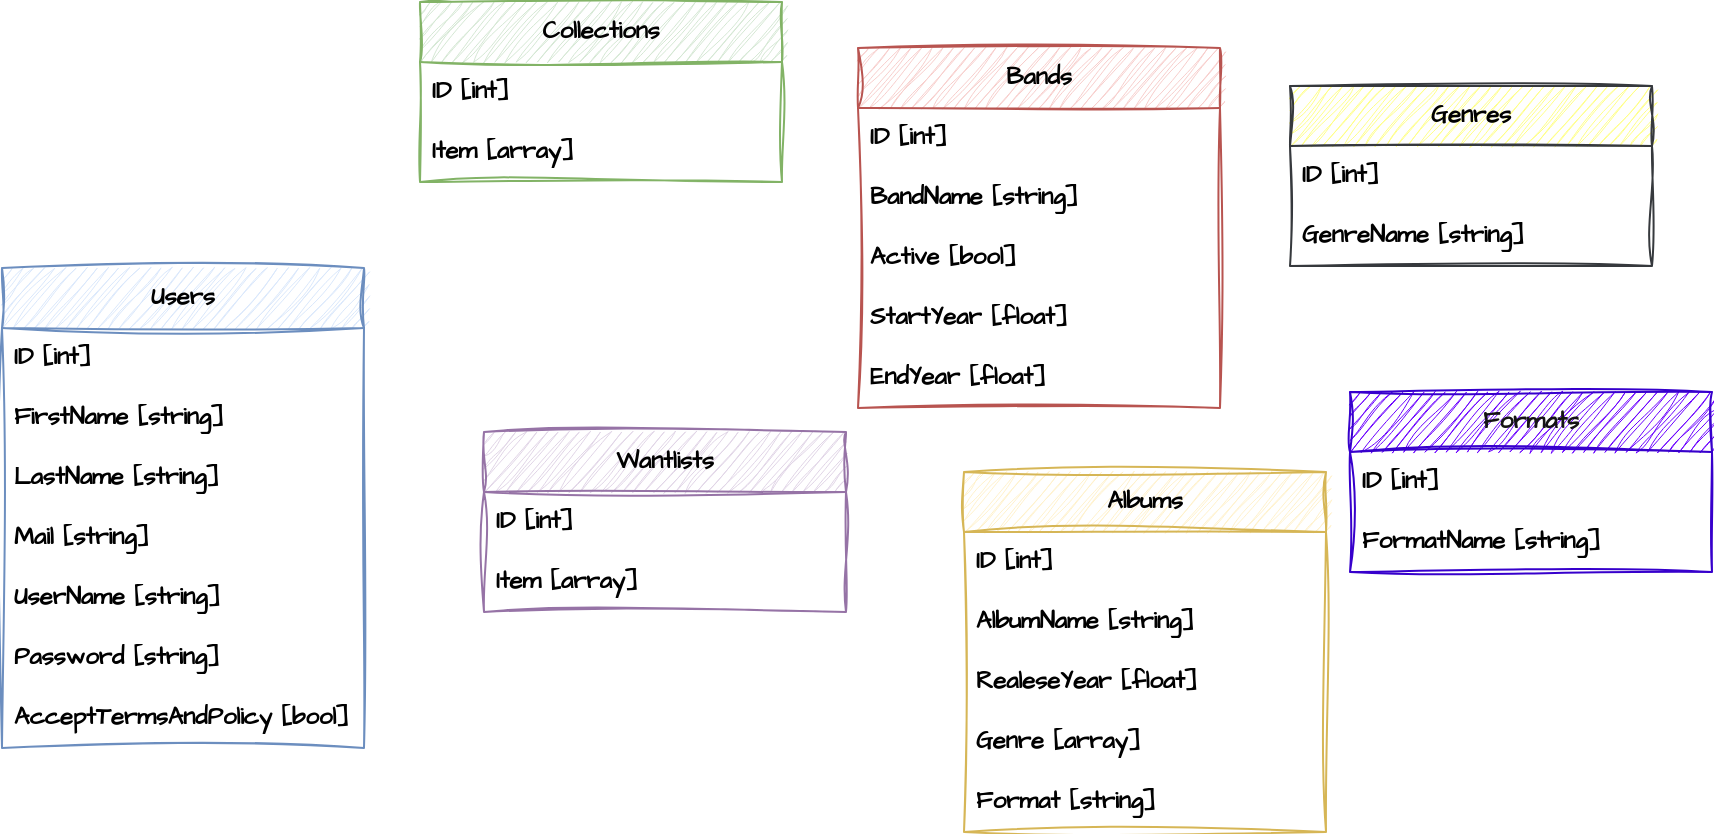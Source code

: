 <mxfile version="24.7.10">
  <diagram name="Side-1" id="hYl23U7V2RCPX1tAS0i-">
    <mxGraphModel dx="794" dy="412" grid="0" gridSize="10" guides="1" tooltips="1" connect="1" arrows="1" fold="1" page="0" pageScale="1" pageWidth="827" pageHeight="1169" math="0" shadow="0">
      <root>
        <mxCell id="0" />
        <mxCell id="1" parent="0" />
        <mxCell id="lsdyHEgO3eYV5bxi-3uH-2" value="&lt;span&gt;Users&lt;/span&gt;" style="swimlane;fontStyle=1;childLayout=stackLayout;horizontal=1;startSize=30;horizontalStack=0;resizeParent=1;resizeParentMax=0;resizeLast=0;collapsible=1;marginBottom=0;whiteSpace=wrap;html=1;sketch=1;hachureGap=4;jiggle=2;curveFitting=1;fontFamily=Architects Daughter;fontSource=https%3A%2F%2Ffonts.googleapis.com%2Fcss%3Ffamily%3DArchitects%2BDaughter;fillColor=#dae8fc;strokeColor=#6c8ebf;" vertex="1" parent="1">
          <mxGeometry x="173" y="171" width="181" height="240" as="geometry" />
        </mxCell>
        <mxCell id="lsdyHEgO3eYV5bxi-3uH-3" value="ID [int]" style="text;strokeColor=none;fillColor=none;align=left;verticalAlign=middle;spacingLeft=4;spacingRight=4;overflow=hidden;points=[[0,0.5],[1,0.5]];portConstraint=eastwest;rotatable=0;whiteSpace=wrap;html=1;fontFamily=Architects Daughter;fontSource=https%3A%2F%2Ffonts.googleapis.com%2Fcss%3Ffamily%3DArchitects%2BDaughter;fontStyle=1" vertex="1" parent="lsdyHEgO3eYV5bxi-3uH-2">
          <mxGeometry y="30" width="181" height="30" as="geometry" />
        </mxCell>
        <mxCell id="lsdyHEgO3eYV5bxi-3uH-4" value="FirstName [string]" style="text;strokeColor=none;fillColor=none;align=left;verticalAlign=middle;spacingLeft=4;spacingRight=4;overflow=hidden;points=[[0,0.5],[1,0.5]];portConstraint=eastwest;rotatable=0;whiteSpace=wrap;html=1;fontFamily=Architects Daughter;fontSource=https%3A%2F%2Ffonts.googleapis.com%2Fcss%3Ffamily%3DArchitects%2BDaughter;fontStyle=1" vertex="1" parent="lsdyHEgO3eYV5bxi-3uH-2">
          <mxGeometry y="60" width="181" height="30" as="geometry" />
        </mxCell>
        <mxCell id="lsdyHEgO3eYV5bxi-3uH-8" value="LastName [string]" style="text;strokeColor=none;fillColor=none;align=left;verticalAlign=middle;spacingLeft=4;spacingRight=4;overflow=hidden;points=[[0,0.5],[1,0.5]];portConstraint=eastwest;rotatable=0;whiteSpace=wrap;html=1;fontFamily=Architects Daughter;fontSource=https%3A%2F%2Ffonts.googleapis.com%2Fcss%3Ffamily%3DArchitects%2BDaughter;fontStyle=1" vertex="1" parent="lsdyHEgO3eYV5bxi-3uH-2">
          <mxGeometry y="90" width="181" height="30" as="geometry" />
        </mxCell>
        <mxCell id="lsdyHEgO3eYV5bxi-3uH-5" value="Mail [string]" style="text;strokeColor=none;fillColor=none;align=left;verticalAlign=middle;spacingLeft=4;spacingRight=4;overflow=hidden;points=[[0,0.5],[1,0.5]];portConstraint=eastwest;rotatable=0;whiteSpace=wrap;html=1;fontFamily=Architects Daughter;fontSource=https%3A%2F%2Ffonts.googleapis.com%2Fcss%3Ffamily%3DArchitects%2BDaughter;fontStyle=1" vertex="1" parent="lsdyHEgO3eYV5bxi-3uH-2">
          <mxGeometry y="120" width="181" height="30" as="geometry" />
        </mxCell>
        <mxCell id="lsdyHEgO3eYV5bxi-3uH-36" value="UserName [string]" style="text;strokeColor=none;fillColor=none;align=left;verticalAlign=middle;spacingLeft=4;spacingRight=4;overflow=hidden;points=[[0,0.5],[1,0.5]];portConstraint=eastwest;rotatable=0;whiteSpace=wrap;html=1;fontFamily=Architects Daughter;fontSource=https://fonts.googleapis.com/css?family=Architects+Daughter;fontStyle=1" vertex="1" parent="lsdyHEgO3eYV5bxi-3uH-2">
          <mxGeometry y="150" width="181" height="30" as="geometry" />
        </mxCell>
        <mxCell id="lsdyHEgO3eYV5bxi-3uH-7" value="Password [string]" style="text;strokeColor=none;fillColor=none;align=left;verticalAlign=middle;spacingLeft=4;spacingRight=4;overflow=hidden;points=[[0,0.5],[1,0.5]];portConstraint=eastwest;rotatable=0;whiteSpace=wrap;html=1;fontFamily=Architects Daughter;fontSource=https%3A%2F%2Ffonts.googleapis.com%2Fcss%3Ffamily%3DArchitects%2BDaughter;fontStyle=1" vertex="1" parent="lsdyHEgO3eYV5bxi-3uH-2">
          <mxGeometry y="180" width="181" height="30" as="geometry" />
        </mxCell>
        <mxCell id="lsdyHEgO3eYV5bxi-3uH-6" value="AcceptTermsAndPolicy [bool]" style="text;strokeColor=none;fillColor=none;align=left;verticalAlign=middle;spacingLeft=4;spacingRight=4;overflow=hidden;points=[[0,0.5],[1,0.5]];portConstraint=eastwest;rotatable=0;whiteSpace=wrap;html=1;fontFamily=Architects Daughter;fontSource=https%3A%2F%2Ffonts.googleapis.com%2Fcss%3Ffamily%3DArchitects%2BDaughter;fontStyle=1" vertex="1" parent="lsdyHEgO3eYV5bxi-3uH-2">
          <mxGeometry y="210" width="181" height="30" as="geometry" />
        </mxCell>
        <mxCell id="lsdyHEgO3eYV5bxi-3uH-9" value="&lt;span&gt;Collections&lt;/span&gt;" style="swimlane;fontStyle=1;childLayout=stackLayout;horizontal=1;startSize=30;horizontalStack=0;resizeParent=1;resizeParentMax=0;resizeLast=0;collapsible=1;marginBottom=0;whiteSpace=wrap;html=1;sketch=1;hachureGap=4;jiggle=2;curveFitting=1;fontFamily=Architects Daughter;fontSource=https%3A%2F%2Ffonts.googleapis.com%2Fcss%3Ffamily%3DArchitects%2BDaughter;fillColor=#d5e8d4;strokeColor=#82b366;" vertex="1" parent="1">
          <mxGeometry x="382" y="38" width="181" height="90" as="geometry" />
        </mxCell>
        <mxCell id="lsdyHEgO3eYV5bxi-3uH-10" value="ID [int]" style="text;strokeColor=none;fillColor=none;align=left;verticalAlign=middle;spacingLeft=4;spacingRight=4;overflow=hidden;points=[[0,0.5],[1,0.5]];portConstraint=eastwest;rotatable=0;whiteSpace=wrap;html=1;fontFamily=Architects Daughter;fontSource=https%3A%2F%2Ffonts.googleapis.com%2Fcss%3Ffamily%3DArchitects%2BDaughter;fontStyle=1" vertex="1" parent="lsdyHEgO3eYV5bxi-3uH-9">
          <mxGeometry y="30" width="181" height="30" as="geometry" />
        </mxCell>
        <mxCell id="lsdyHEgO3eYV5bxi-3uH-11" value="Item [array]" style="text;strokeColor=none;fillColor=none;align=left;verticalAlign=middle;spacingLeft=4;spacingRight=4;overflow=hidden;points=[[0,0.5],[1,0.5]];portConstraint=eastwest;rotatable=0;whiteSpace=wrap;html=1;fontFamily=Architects Daughter;fontSource=https%3A%2F%2Ffonts.googleapis.com%2Fcss%3Ffamily%3DArchitects%2BDaughter;fontStyle=1" vertex="1" parent="lsdyHEgO3eYV5bxi-3uH-9">
          <mxGeometry y="60" width="181" height="30" as="geometry" />
        </mxCell>
        <mxCell id="lsdyHEgO3eYV5bxi-3uH-16" value="&lt;span&gt;Bands&lt;/span&gt;" style="swimlane;fontStyle=1;childLayout=stackLayout;horizontal=1;startSize=30;horizontalStack=0;resizeParent=1;resizeParentMax=0;resizeLast=0;collapsible=1;marginBottom=0;whiteSpace=wrap;html=1;sketch=1;hachureGap=4;jiggle=2;curveFitting=1;fontFamily=Architects Daughter;fontSource=https%3A%2F%2Ffonts.googleapis.com%2Fcss%3Ffamily%3DArchitects%2BDaughter;fillColor=#f8cecc;strokeColor=#b85450;" vertex="1" parent="1">
          <mxGeometry x="601" y="61" width="181" height="180" as="geometry" />
        </mxCell>
        <mxCell id="lsdyHEgO3eYV5bxi-3uH-17" value="ID [int]" style="text;strokeColor=none;fillColor=none;align=left;verticalAlign=middle;spacingLeft=4;spacingRight=4;overflow=hidden;points=[[0,0.5],[1,0.5]];portConstraint=eastwest;rotatable=0;whiteSpace=wrap;html=1;fontFamily=Architects Daughter;fontSource=https%3A%2F%2Ffonts.googleapis.com%2Fcss%3Ffamily%3DArchitects%2BDaughter;fontStyle=1" vertex="1" parent="lsdyHEgO3eYV5bxi-3uH-16">
          <mxGeometry y="30" width="181" height="30" as="geometry" />
        </mxCell>
        <mxCell id="lsdyHEgO3eYV5bxi-3uH-18" value="BandName [string]" style="text;strokeColor=none;fillColor=none;align=left;verticalAlign=middle;spacingLeft=4;spacingRight=4;overflow=hidden;points=[[0,0.5],[1,0.5]];portConstraint=eastwest;rotatable=0;whiteSpace=wrap;html=1;fontFamily=Architects Daughter;fontSource=https%3A%2F%2Ffonts.googleapis.com%2Fcss%3Ffamily%3DArchitects%2BDaughter;fontStyle=1" vertex="1" parent="lsdyHEgO3eYV5bxi-3uH-16">
          <mxGeometry y="60" width="181" height="30" as="geometry" />
        </mxCell>
        <mxCell id="lsdyHEgO3eYV5bxi-3uH-24" value="Active [bool]" style="text;strokeColor=none;fillColor=none;align=left;verticalAlign=middle;spacingLeft=4;spacingRight=4;overflow=hidden;points=[[0,0.5],[1,0.5]];portConstraint=eastwest;rotatable=0;whiteSpace=wrap;html=1;fontFamily=Architects Daughter;fontSource=https://fonts.googleapis.com/css?family=Architects+Daughter;fontStyle=1" vertex="1" parent="lsdyHEgO3eYV5bxi-3uH-16">
          <mxGeometry y="90" width="181" height="30" as="geometry" />
        </mxCell>
        <mxCell id="lsdyHEgO3eYV5bxi-3uH-19" value="StartYear [float]" style="text;strokeColor=none;fillColor=none;align=left;verticalAlign=middle;spacingLeft=4;spacingRight=4;overflow=hidden;points=[[0,0.5],[1,0.5]];portConstraint=eastwest;rotatable=0;whiteSpace=wrap;html=1;fontFamily=Architects Daughter;fontSource=https%3A%2F%2Ffonts.googleapis.com%2Fcss%3Ffamily%3DArchitects%2BDaughter;fontStyle=1" vertex="1" parent="lsdyHEgO3eYV5bxi-3uH-16">
          <mxGeometry y="120" width="181" height="30" as="geometry" />
        </mxCell>
        <mxCell id="lsdyHEgO3eYV5bxi-3uH-20" value="EndYear [float]" style="text;strokeColor=none;fillColor=none;align=left;verticalAlign=middle;spacingLeft=4;spacingRight=4;overflow=hidden;points=[[0,0.5],[1,0.5]];portConstraint=eastwest;rotatable=0;whiteSpace=wrap;html=1;fontFamily=Architects Daughter;fontSource=https%3A%2F%2Ffonts.googleapis.com%2Fcss%3Ffamily%3DArchitects%2BDaughter;fontStyle=1" vertex="1" parent="lsdyHEgO3eYV5bxi-3uH-16">
          <mxGeometry y="150" width="181" height="30" as="geometry" />
        </mxCell>
        <mxCell id="lsdyHEgO3eYV5bxi-3uH-25" value="&lt;span&gt;Albums&lt;/span&gt;" style="swimlane;fontStyle=1;childLayout=stackLayout;horizontal=1;startSize=30;horizontalStack=0;resizeParent=1;resizeParentMax=0;resizeLast=0;collapsible=1;marginBottom=0;whiteSpace=wrap;html=1;sketch=1;hachureGap=4;jiggle=2;curveFitting=1;fontFamily=Architects Daughter;fontSource=https%3A%2F%2Ffonts.googleapis.com%2Fcss%3Ffamily%3DArchitects%2BDaughter;fillColor=#fff2cc;strokeColor=#d6b656;" vertex="1" parent="1">
          <mxGeometry x="654" y="273" width="181" height="180" as="geometry" />
        </mxCell>
        <mxCell id="lsdyHEgO3eYV5bxi-3uH-26" value="ID [int]" style="text;strokeColor=none;fillColor=none;align=left;verticalAlign=middle;spacingLeft=4;spacingRight=4;overflow=hidden;points=[[0,0.5],[1,0.5]];portConstraint=eastwest;rotatable=0;whiteSpace=wrap;html=1;fontFamily=Architects Daughter;fontSource=https%3A%2F%2Ffonts.googleapis.com%2Fcss%3Ffamily%3DArchitects%2BDaughter;fontStyle=1" vertex="1" parent="lsdyHEgO3eYV5bxi-3uH-25">
          <mxGeometry y="30" width="181" height="30" as="geometry" />
        </mxCell>
        <mxCell id="lsdyHEgO3eYV5bxi-3uH-27" value="AlbumName [string]" style="text;strokeColor=none;fillColor=none;align=left;verticalAlign=middle;spacingLeft=4;spacingRight=4;overflow=hidden;points=[[0,0.5],[1,0.5]];portConstraint=eastwest;rotatable=0;whiteSpace=wrap;html=1;fontFamily=Architects Daughter;fontSource=https%3A%2F%2Ffonts.googleapis.com%2Fcss%3Ffamily%3DArchitects%2BDaughter;fontStyle=1" vertex="1" parent="lsdyHEgO3eYV5bxi-3uH-25">
          <mxGeometry y="60" width="181" height="30" as="geometry" />
        </mxCell>
        <mxCell id="lsdyHEgO3eYV5bxi-3uH-28" value="RealeseYear [float]" style="text;strokeColor=none;fillColor=none;align=left;verticalAlign=middle;spacingLeft=4;spacingRight=4;overflow=hidden;points=[[0,0.5],[1,0.5]];portConstraint=eastwest;rotatable=0;whiteSpace=wrap;html=1;fontFamily=Architects Daughter;fontSource=https://fonts.googleapis.com/css?family=Architects+Daughter;fontStyle=1" vertex="1" parent="lsdyHEgO3eYV5bxi-3uH-25">
          <mxGeometry y="90" width="181" height="30" as="geometry" />
        </mxCell>
        <mxCell id="lsdyHEgO3eYV5bxi-3uH-29" value="Genre [array]" style="text;strokeColor=none;fillColor=none;align=left;verticalAlign=middle;spacingLeft=4;spacingRight=4;overflow=hidden;points=[[0,0.5],[1,0.5]];portConstraint=eastwest;rotatable=0;whiteSpace=wrap;html=1;fontFamily=Architects Daughter;fontSource=https%3A%2F%2Ffonts.googleapis.com%2Fcss%3Ffamily%3DArchitects%2BDaughter;fontStyle=1" vertex="1" parent="lsdyHEgO3eYV5bxi-3uH-25">
          <mxGeometry y="120" width="181" height="30" as="geometry" />
        </mxCell>
        <mxCell id="lsdyHEgO3eYV5bxi-3uH-40" value="Format [string]" style="text;strokeColor=none;fillColor=none;align=left;verticalAlign=middle;spacingLeft=4;spacingRight=4;overflow=hidden;points=[[0,0.5],[1,0.5]];portConstraint=eastwest;rotatable=0;whiteSpace=wrap;html=1;fontFamily=Architects Daughter;fontSource=https://fonts.googleapis.com/css?family=Architects+Daughter;fontStyle=1" vertex="1" parent="lsdyHEgO3eYV5bxi-3uH-25">
          <mxGeometry y="150" width="181" height="30" as="geometry" />
        </mxCell>
        <mxCell id="lsdyHEgO3eYV5bxi-3uH-31" value="&lt;span&gt;Genres&lt;/span&gt;" style="swimlane;fontStyle=1;childLayout=stackLayout;horizontal=1;startSize=30;horizontalStack=0;resizeParent=1;resizeParentMax=0;resizeLast=0;collapsible=1;marginBottom=0;whiteSpace=wrap;html=1;sketch=1;hachureGap=4;jiggle=2;curveFitting=1;fontFamily=Architects Daughter;fontSource=https%3A%2F%2Ffonts.googleapis.com%2Fcss%3Ffamily%3DArchitects%2BDaughter;fillColor=#ffff88;strokeColor=#36393d;" vertex="1" parent="1">
          <mxGeometry x="817" y="80" width="181" height="90" as="geometry" />
        </mxCell>
        <mxCell id="lsdyHEgO3eYV5bxi-3uH-32" value="ID [int]" style="text;strokeColor=none;fillColor=none;align=left;verticalAlign=middle;spacingLeft=4;spacingRight=4;overflow=hidden;points=[[0,0.5],[1,0.5]];portConstraint=eastwest;rotatable=0;whiteSpace=wrap;html=1;fontFamily=Architects Daughter;fontSource=https%3A%2F%2Ffonts.googleapis.com%2Fcss%3Ffamily%3DArchitects%2BDaughter;fontStyle=1" vertex="1" parent="lsdyHEgO3eYV5bxi-3uH-31">
          <mxGeometry y="30" width="181" height="30" as="geometry" />
        </mxCell>
        <mxCell id="lsdyHEgO3eYV5bxi-3uH-33" value="GenreName [string]" style="text;strokeColor=none;fillColor=none;align=left;verticalAlign=middle;spacingLeft=4;spacingRight=4;overflow=hidden;points=[[0,0.5],[1,0.5]];portConstraint=eastwest;rotatable=0;whiteSpace=wrap;html=1;fontFamily=Architects Daughter;fontSource=https%3A%2F%2Ffonts.googleapis.com%2Fcss%3Ffamily%3DArchitects%2BDaughter;fontStyle=1" vertex="1" parent="lsdyHEgO3eYV5bxi-3uH-31">
          <mxGeometry y="60" width="181" height="30" as="geometry" />
        </mxCell>
        <mxCell id="lsdyHEgO3eYV5bxi-3uH-37" value="&lt;span&gt;Wantlists&lt;/span&gt;" style="swimlane;fontStyle=1;childLayout=stackLayout;horizontal=1;startSize=30;horizontalStack=0;resizeParent=1;resizeParentMax=0;resizeLast=0;collapsible=1;marginBottom=0;whiteSpace=wrap;html=1;sketch=1;hachureGap=4;jiggle=2;curveFitting=1;fontFamily=Architects Daughter;fontSource=https%3A%2F%2Ffonts.googleapis.com%2Fcss%3Ffamily%3DArchitects%2BDaughter;fillColor=#e1d5e7;strokeColor=#9673a6;" vertex="1" parent="1">
          <mxGeometry x="414" y="253" width="181" height="90" as="geometry" />
        </mxCell>
        <mxCell id="lsdyHEgO3eYV5bxi-3uH-38" value="ID [int]" style="text;strokeColor=none;fillColor=none;align=left;verticalAlign=middle;spacingLeft=4;spacingRight=4;overflow=hidden;points=[[0,0.5],[1,0.5]];portConstraint=eastwest;rotatable=0;whiteSpace=wrap;html=1;fontFamily=Architects Daughter;fontSource=https%3A%2F%2Ffonts.googleapis.com%2Fcss%3Ffamily%3DArchitects%2BDaughter;fontStyle=1" vertex="1" parent="lsdyHEgO3eYV5bxi-3uH-37">
          <mxGeometry y="30" width="181" height="30" as="geometry" />
        </mxCell>
        <mxCell id="lsdyHEgO3eYV5bxi-3uH-39" value="Item [array]" style="text;strokeColor=none;fillColor=none;align=left;verticalAlign=middle;spacingLeft=4;spacingRight=4;overflow=hidden;points=[[0,0.5],[1,0.5]];portConstraint=eastwest;rotatable=0;whiteSpace=wrap;html=1;fontFamily=Architects Daughter;fontSource=https%3A%2F%2Ffonts.googleapis.com%2Fcss%3Ffamily%3DArchitects%2BDaughter;fontStyle=1" vertex="1" parent="lsdyHEgO3eYV5bxi-3uH-37">
          <mxGeometry y="60" width="181" height="30" as="geometry" />
        </mxCell>
        <mxCell id="lsdyHEgO3eYV5bxi-3uH-41" value="&lt;span&gt;Formats&lt;/span&gt;" style="swimlane;fontStyle=1;childLayout=stackLayout;horizontal=1;startSize=30;horizontalStack=0;resizeParent=1;resizeParentMax=0;resizeLast=0;collapsible=1;marginBottom=0;whiteSpace=wrap;html=1;sketch=1;hachureGap=4;jiggle=2;curveFitting=1;fontFamily=Architects Daughter;fontSource=https%3A%2F%2Ffonts.googleapis.com%2Fcss%3Ffamily%3DArchitects%2BDaughter;fillColor=#6a00ff;strokeColor=#3700CC;fontColor=#141414;labelBorderColor=none;" vertex="1" parent="1">
          <mxGeometry x="847" y="233" width="181" height="90" as="geometry" />
        </mxCell>
        <mxCell id="lsdyHEgO3eYV5bxi-3uH-42" value="ID [int]" style="text;strokeColor=none;fillColor=none;align=left;verticalAlign=middle;spacingLeft=4;spacingRight=4;overflow=hidden;points=[[0,0.5],[1,0.5]];portConstraint=eastwest;rotatable=0;whiteSpace=wrap;html=1;fontFamily=Architects Daughter;fontSource=https%3A%2F%2Ffonts.googleapis.com%2Fcss%3Ffamily%3DArchitects%2BDaughter;fontStyle=1" vertex="1" parent="lsdyHEgO3eYV5bxi-3uH-41">
          <mxGeometry y="30" width="181" height="30" as="geometry" />
        </mxCell>
        <mxCell id="lsdyHEgO3eYV5bxi-3uH-43" value="FormatName [string]" style="text;strokeColor=none;fillColor=none;align=left;verticalAlign=middle;spacingLeft=4;spacingRight=4;overflow=hidden;points=[[0,0.5],[1,0.5]];portConstraint=eastwest;rotatable=0;whiteSpace=wrap;html=1;fontFamily=Architects Daughter;fontSource=https%3A%2F%2Ffonts.googleapis.com%2Fcss%3Ffamily%3DArchitects%2BDaughter;fontStyle=1" vertex="1" parent="lsdyHEgO3eYV5bxi-3uH-41">
          <mxGeometry y="60" width="181" height="30" as="geometry" />
        </mxCell>
      </root>
    </mxGraphModel>
  </diagram>
</mxfile>
